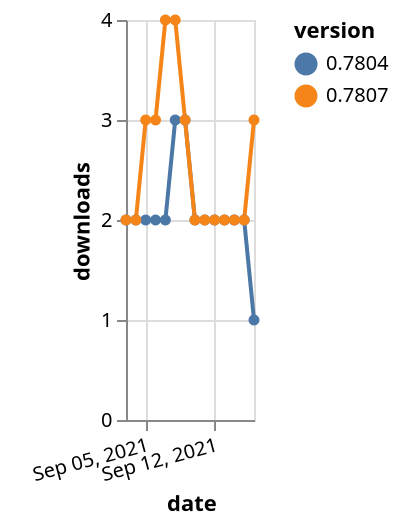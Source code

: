 {"$schema": "https://vega.github.io/schema/vega-lite/v5.json", "description": "A simple bar chart with embedded data.", "data": {"values": [{"date": "2021-09-03", "total": 2330, "delta": 2, "version": "0.7804"}, {"date": "2021-09-04", "total": 2332, "delta": 2, "version": "0.7804"}, {"date": "2021-09-05", "total": 2334, "delta": 2, "version": "0.7804"}, {"date": "2021-09-06", "total": 2336, "delta": 2, "version": "0.7804"}, {"date": "2021-09-07", "total": 2338, "delta": 2, "version": "0.7804"}, {"date": "2021-09-08", "total": 2341, "delta": 3, "version": "0.7804"}, {"date": "2021-09-09", "total": 2344, "delta": 3, "version": "0.7804"}, {"date": "2021-09-10", "total": 2346, "delta": 2, "version": "0.7804"}, {"date": "2021-09-11", "total": 2348, "delta": 2, "version": "0.7804"}, {"date": "2021-09-12", "total": 2350, "delta": 2, "version": "0.7804"}, {"date": "2021-09-13", "total": 2352, "delta": 2, "version": "0.7804"}, {"date": "2021-09-14", "total": 2354, "delta": 2, "version": "0.7804"}, {"date": "2021-09-15", "total": 2356, "delta": 2, "version": "0.7804"}, {"date": "2021-09-16", "total": 2357, "delta": 1, "version": "0.7804"}, {"date": "2021-09-03", "total": 2311, "delta": 2, "version": "0.7807"}, {"date": "2021-09-04", "total": 2313, "delta": 2, "version": "0.7807"}, {"date": "2021-09-05", "total": 2316, "delta": 3, "version": "0.7807"}, {"date": "2021-09-06", "total": 2319, "delta": 3, "version": "0.7807"}, {"date": "2021-09-07", "total": 2323, "delta": 4, "version": "0.7807"}, {"date": "2021-09-08", "total": 2327, "delta": 4, "version": "0.7807"}, {"date": "2021-09-09", "total": 2330, "delta": 3, "version": "0.7807"}, {"date": "2021-09-10", "total": 2332, "delta": 2, "version": "0.7807"}, {"date": "2021-09-11", "total": 2334, "delta": 2, "version": "0.7807"}, {"date": "2021-09-12", "total": 2336, "delta": 2, "version": "0.7807"}, {"date": "2021-09-13", "total": 2338, "delta": 2, "version": "0.7807"}, {"date": "2021-09-14", "total": 2340, "delta": 2, "version": "0.7807"}, {"date": "2021-09-15", "total": 2342, "delta": 2, "version": "0.7807"}, {"date": "2021-09-16", "total": 2345, "delta": 3, "version": "0.7807"}]}, "width": "container", "mark": {"type": "line", "point": {"filled": true}}, "encoding": {"x": {"field": "date", "type": "temporal", "timeUnit": "yearmonthdate", "title": "date", "axis": {"labelAngle": -15}}, "y": {"field": "delta", "type": "quantitative", "title": "downloads"}, "color": {"field": "version", "type": "nominal"}, "tooltip": {"field": "delta"}}}